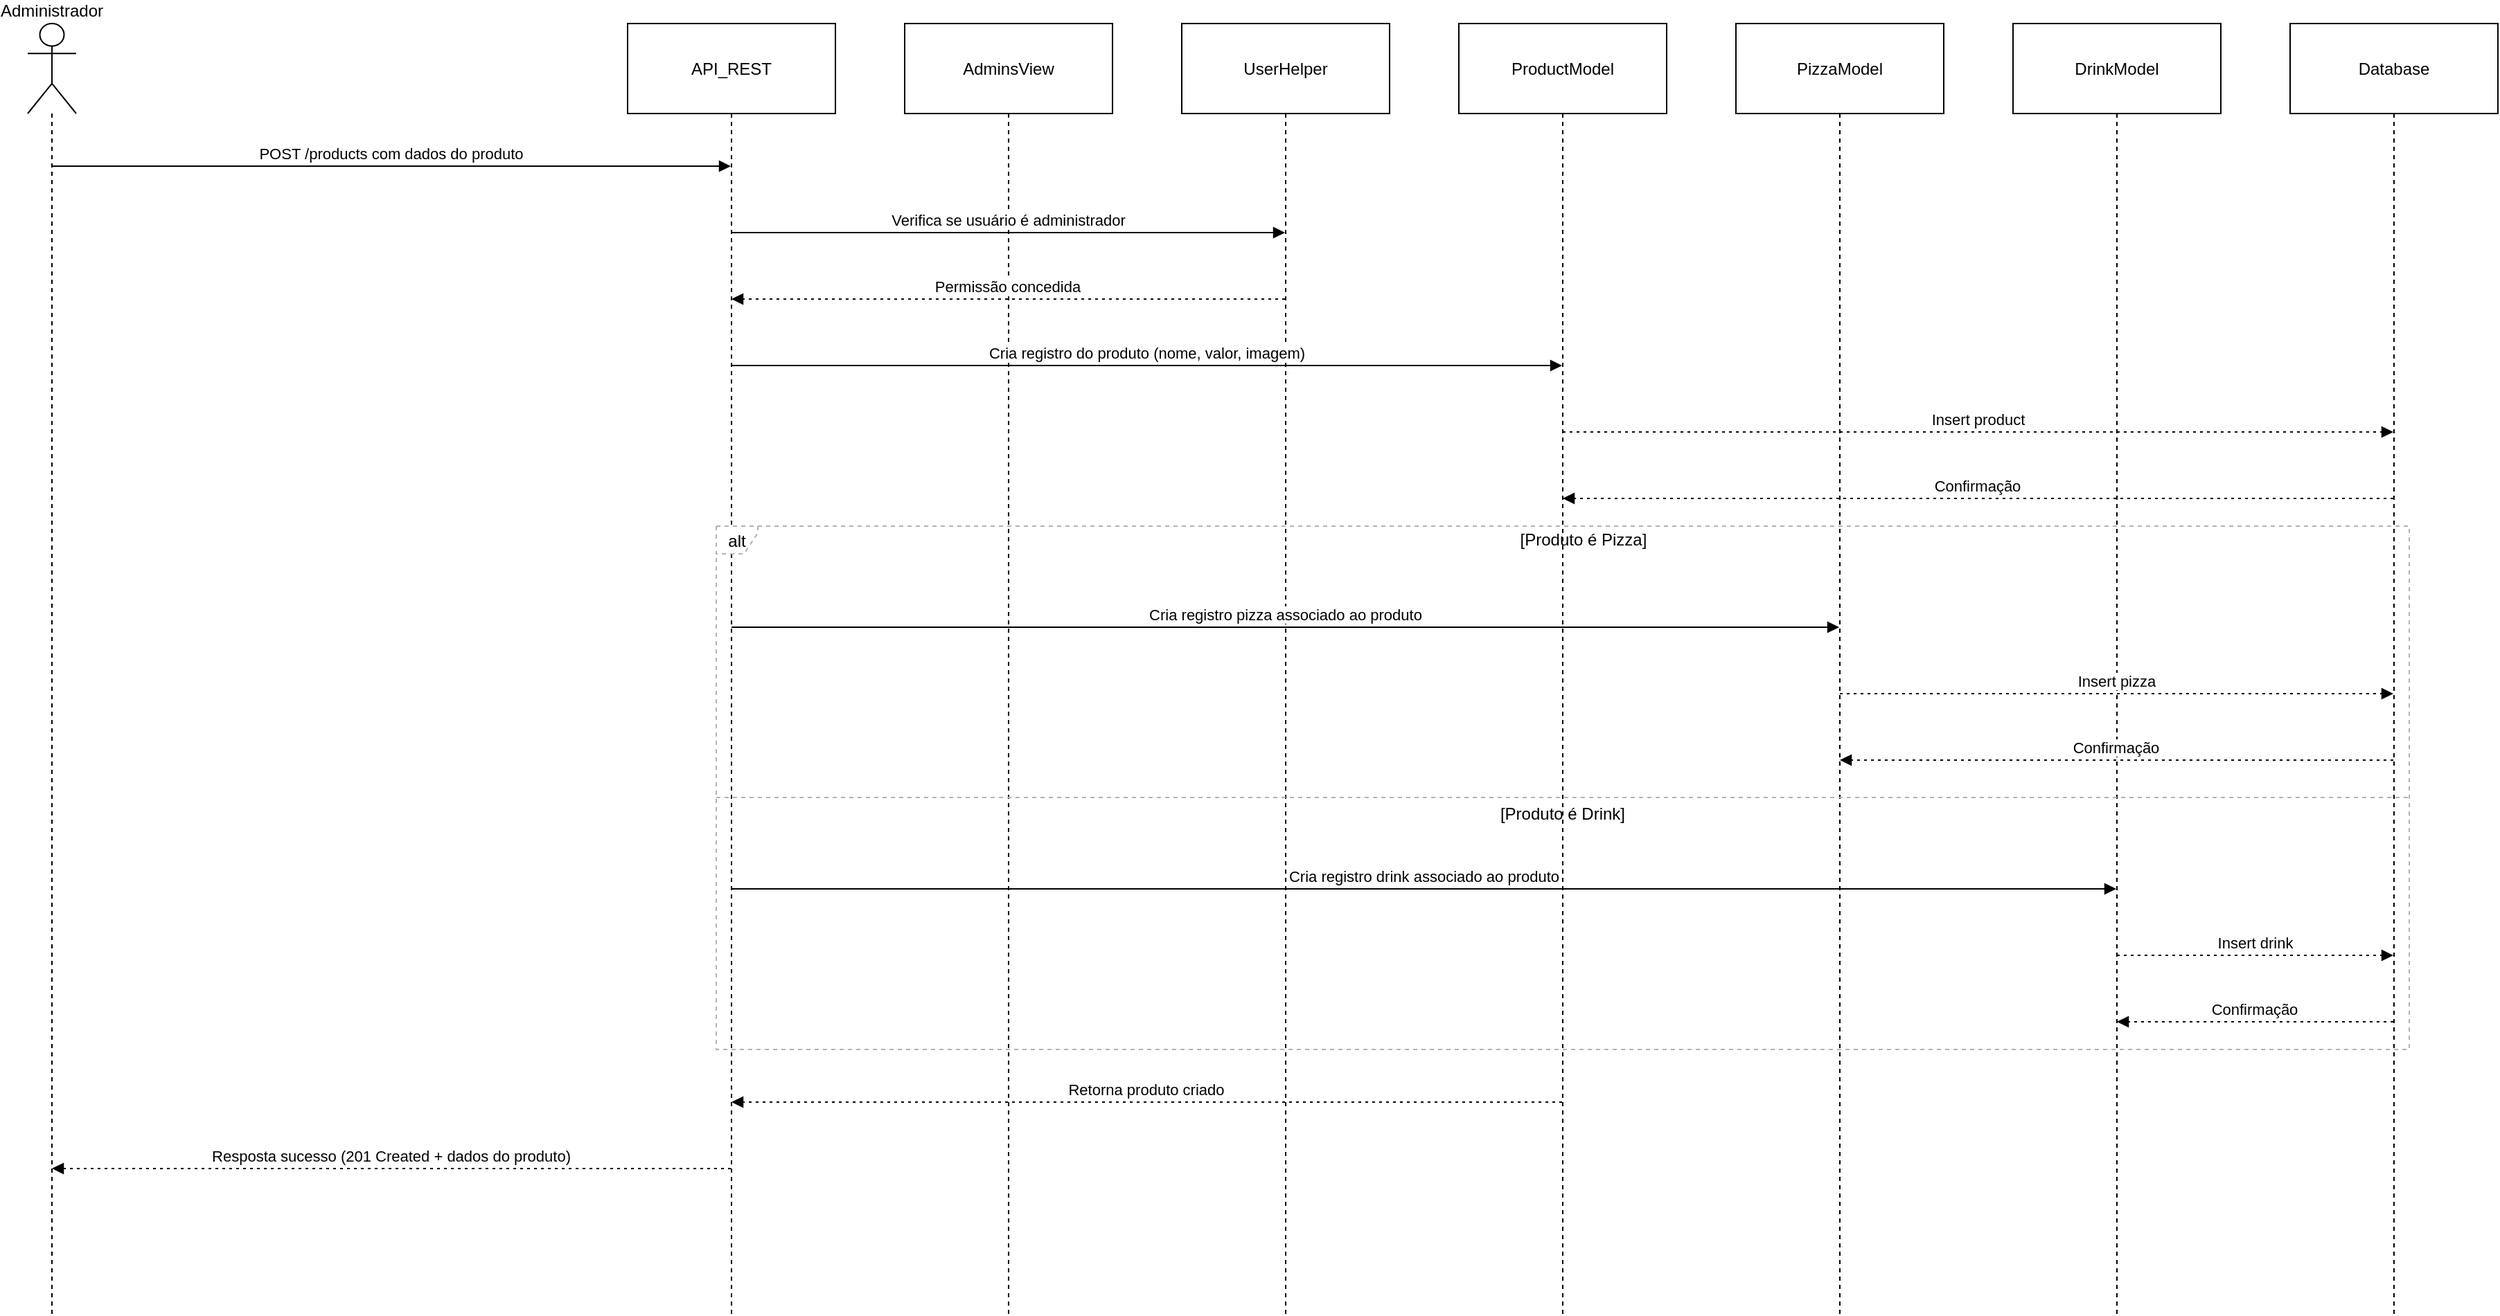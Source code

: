 <mxfile version="27.2.0">
  <diagram name="Página-1" id="unE_k2jIo2sshYzTRxnN">
    <mxGraphModel grid="1" page="1" gridSize="10" guides="1" tooltips="1" connect="1" arrows="1" fold="1" pageScale="1" pageWidth="827" pageHeight="1169" math="0" shadow="0">
      <root>
        <mxCell id="0" />
        <mxCell id="1" parent="0" />
        <mxCell id="lxfL0njgRfeqa5_mBJp5-1" value="Administrador" style="shape=umlLifeline;perimeter=lifelinePerimeter;whiteSpace=wrap;container=1;dropTarget=0;collapsible=0;recursiveResize=0;outlineConnect=0;portConstraint=eastwest;newEdgeStyle={&quot;edgeStyle&quot;:&quot;elbowEdgeStyle&quot;,&quot;elbow&quot;:&quot;vertical&quot;,&quot;curved&quot;:0,&quot;rounded&quot;:0};participant=umlActor;verticalAlign=bottom;labelPosition=center;verticalLabelPosition=top;align=center;size=65;" vertex="1" parent="1">
          <mxGeometry x="20" y="20" width="35" height="932" as="geometry" />
        </mxCell>
        <mxCell id="lxfL0njgRfeqa5_mBJp5-2" value="API_REST" style="shape=umlLifeline;perimeter=lifelinePerimeter;whiteSpace=wrap;container=1;dropTarget=0;collapsible=0;recursiveResize=0;outlineConnect=0;portConstraint=eastwest;newEdgeStyle={&quot;edgeStyle&quot;:&quot;elbowEdgeStyle&quot;,&quot;elbow&quot;:&quot;vertical&quot;,&quot;curved&quot;:0,&quot;rounded&quot;:0};size=65;" vertex="1" parent="1">
          <mxGeometry x="453" y="20" width="150" height="932" as="geometry" />
        </mxCell>
        <mxCell id="lxfL0njgRfeqa5_mBJp5-3" value="AdminsView" style="shape=umlLifeline;perimeter=lifelinePerimeter;whiteSpace=wrap;container=1;dropTarget=0;collapsible=0;recursiveResize=0;outlineConnect=0;portConstraint=eastwest;newEdgeStyle={&quot;edgeStyle&quot;:&quot;elbowEdgeStyle&quot;,&quot;elbow&quot;:&quot;vertical&quot;,&quot;curved&quot;:0,&quot;rounded&quot;:0};size=65;" vertex="1" parent="1">
          <mxGeometry x="653" y="20" width="150" height="932" as="geometry" />
        </mxCell>
        <mxCell id="lxfL0njgRfeqa5_mBJp5-4" value="UserHelper" style="shape=umlLifeline;perimeter=lifelinePerimeter;whiteSpace=wrap;container=1;dropTarget=0;collapsible=0;recursiveResize=0;outlineConnect=0;portConstraint=eastwest;newEdgeStyle={&quot;edgeStyle&quot;:&quot;elbowEdgeStyle&quot;,&quot;elbow&quot;:&quot;vertical&quot;,&quot;curved&quot;:0,&quot;rounded&quot;:0};size=65;" vertex="1" parent="1">
          <mxGeometry x="853" y="20" width="150" height="932" as="geometry" />
        </mxCell>
        <mxCell id="lxfL0njgRfeqa5_mBJp5-5" value="ProductModel" style="shape=umlLifeline;perimeter=lifelinePerimeter;whiteSpace=wrap;container=1;dropTarget=0;collapsible=0;recursiveResize=0;outlineConnect=0;portConstraint=eastwest;newEdgeStyle={&quot;edgeStyle&quot;:&quot;elbowEdgeStyle&quot;,&quot;elbow&quot;:&quot;vertical&quot;,&quot;curved&quot;:0,&quot;rounded&quot;:0};size=65;" vertex="1" parent="1">
          <mxGeometry x="1053" y="20" width="150" height="932" as="geometry" />
        </mxCell>
        <mxCell id="lxfL0njgRfeqa5_mBJp5-6" value="PizzaModel" style="shape=umlLifeline;perimeter=lifelinePerimeter;whiteSpace=wrap;container=1;dropTarget=0;collapsible=0;recursiveResize=0;outlineConnect=0;portConstraint=eastwest;newEdgeStyle={&quot;edgeStyle&quot;:&quot;elbowEdgeStyle&quot;,&quot;elbow&quot;:&quot;vertical&quot;,&quot;curved&quot;:0,&quot;rounded&quot;:0};size=65;" vertex="1" parent="1">
          <mxGeometry x="1253" y="20" width="150" height="932" as="geometry" />
        </mxCell>
        <mxCell id="lxfL0njgRfeqa5_mBJp5-7" value="DrinkModel" style="shape=umlLifeline;perimeter=lifelinePerimeter;whiteSpace=wrap;container=1;dropTarget=0;collapsible=0;recursiveResize=0;outlineConnect=0;portConstraint=eastwest;newEdgeStyle={&quot;edgeStyle&quot;:&quot;elbowEdgeStyle&quot;,&quot;elbow&quot;:&quot;vertical&quot;,&quot;curved&quot;:0,&quot;rounded&quot;:0};size=65;" vertex="1" parent="1">
          <mxGeometry x="1453" y="20" width="150" height="932" as="geometry" />
        </mxCell>
        <mxCell id="lxfL0njgRfeqa5_mBJp5-8" value="Database" style="shape=umlLifeline;perimeter=lifelinePerimeter;whiteSpace=wrap;container=1;dropTarget=0;collapsible=0;recursiveResize=0;outlineConnect=0;portConstraint=eastwest;newEdgeStyle={&quot;edgeStyle&quot;:&quot;elbowEdgeStyle&quot;,&quot;elbow&quot;:&quot;vertical&quot;,&quot;curved&quot;:0,&quot;rounded&quot;:0};size=65;" vertex="1" parent="1">
          <mxGeometry x="1653" y="20" width="150" height="932" as="geometry" />
        </mxCell>
        <mxCell id="lxfL0njgRfeqa5_mBJp5-9" value="alt" style="shape=umlFrame;dashed=1;pointerEvents=0;dropTarget=0;strokeColor=#B3B3B3;height=20;width=30" vertex="1" parent="1">
          <mxGeometry x="517" y="383" width="1222" height="378" as="geometry" />
        </mxCell>
        <mxCell id="lxfL0njgRfeqa5_mBJp5-10" value="[Produto é Pizza]" style="text;strokeColor=none;fillColor=none;align=center;verticalAlign=middle;whiteSpace=wrap;" vertex="1" parent="lxfL0njgRfeqa5_mBJp5-9">
          <mxGeometry x="30" width="1192" height="20" as="geometry" />
        </mxCell>
        <mxCell id="lxfL0njgRfeqa5_mBJp5-11" value="[Produto é Drink]" style="shape=line;dashed=1;whiteSpace=wrap;verticalAlign=top;labelPosition=center;verticalLabelPosition=middle;align=center;strokeColor=#B3B3B3;" vertex="1" parent="lxfL0njgRfeqa5_mBJp5-9">
          <mxGeometry y="194" width="1222" height="4" as="geometry" />
        </mxCell>
        <mxCell id="lxfL0njgRfeqa5_mBJp5-12" value="POST /products com dados do produto" style="verticalAlign=bottom;edgeStyle=elbowEdgeStyle;elbow=vertical;curved=0;rounded=0;endArrow=block;" edge="1" parent="1" source="lxfL0njgRfeqa5_mBJp5-1" target="lxfL0njgRfeqa5_mBJp5-2">
          <mxGeometry relative="1" as="geometry">
            <Array as="points">
              <mxPoint x="320" y="123" />
            </Array>
          </mxGeometry>
        </mxCell>
        <mxCell id="lxfL0njgRfeqa5_mBJp5-13" value="Verifica se usuário é administrador" style="verticalAlign=bottom;edgeStyle=elbowEdgeStyle;elbow=vertical;curved=0;rounded=0;endArrow=block;" edge="1" parent="1" source="lxfL0njgRfeqa5_mBJp5-2" target="lxfL0njgRfeqa5_mBJp5-4">
          <mxGeometry relative="1" as="geometry">
            <Array as="points">
              <mxPoint x="737" y="171" />
            </Array>
          </mxGeometry>
        </mxCell>
        <mxCell id="lxfL0njgRfeqa5_mBJp5-14" value="Permissão concedida" style="verticalAlign=bottom;edgeStyle=elbowEdgeStyle;elbow=vertical;curved=0;rounded=0;dashed=1;dashPattern=2 3;endArrow=block;" edge="1" parent="1" source="lxfL0njgRfeqa5_mBJp5-4" target="lxfL0njgRfeqa5_mBJp5-2">
          <mxGeometry relative="1" as="geometry">
            <Array as="points">
              <mxPoint x="740" y="219" />
            </Array>
          </mxGeometry>
        </mxCell>
        <mxCell id="lxfL0njgRfeqa5_mBJp5-15" value="Cria registro do produto (nome, valor, imagem)" style="verticalAlign=bottom;edgeStyle=elbowEdgeStyle;elbow=vertical;curved=0;rounded=0;endArrow=block;" edge="1" parent="1" source="lxfL0njgRfeqa5_mBJp5-2" target="lxfL0njgRfeqa5_mBJp5-5">
          <mxGeometry relative="1" as="geometry">
            <Array as="points">
              <mxPoint x="837" y="267" />
            </Array>
          </mxGeometry>
        </mxCell>
        <mxCell id="lxfL0njgRfeqa5_mBJp5-16" value="Insert product" style="verticalAlign=bottom;edgeStyle=elbowEdgeStyle;elbow=vertical;curved=0;rounded=0;dashed=1;dashPattern=2 3;endArrow=block;" edge="1" parent="1" source="lxfL0njgRfeqa5_mBJp5-5" target="lxfL0njgRfeqa5_mBJp5-8">
          <mxGeometry relative="1" as="geometry">
            <Array as="points">
              <mxPoint x="1437" y="315" />
            </Array>
          </mxGeometry>
        </mxCell>
        <mxCell id="lxfL0njgRfeqa5_mBJp5-17" value="Confirmação" style="verticalAlign=bottom;edgeStyle=elbowEdgeStyle;elbow=vertical;curved=0;rounded=0;dashed=1;dashPattern=2 3;endArrow=block;" edge="1" parent="1" source="lxfL0njgRfeqa5_mBJp5-8" target="lxfL0njgRfeqa5_mBJp5-5">
          <mxGeometry relative="1" as="geometry">
            <Array as="points">
              <mxPoint x="1440" y="363" />
            </Array>
          </mxGeometry>
        </mxCell>
        <mxCell id="lxfL0njgRfeqa5_mBJp5-18" value="Cria registro pizza associado ao produto" style="verticalAlign=bottom;edgeStyle=elbowEdgeStyle;elbow=vertical;curved=0;rounded=0;endArrow=block;" edge="1" parent="1" source="lxfL0njgRfeqa5_mBJp5-2" target="lxfL0njgRfeqa5_mBJp5-6">
          <mxGeometry relative="1" as="geometry">
            <Array as="points">
              <mxPoint x="937" y="456" />
            </Array>
          </mxGeometry>
        </mxCell>
        <mxCell id="lxfL0njgRfeqa5_mBJp5-19" value="Insert pizza" style="verticalAlign=bottom;edgeStyle=elbowEdgeStyle;elbow=vertical;curved=0;rounded=0;dashed=1;dashPattern=2 3;endArrow=block;" edge="1" parent="1" source="lxfL0njgRfeqa5_mBJp5-6" target="lxfL0njgRfeqa5_mBJp5-8">
          <mxGeometry relative="1" as="geometry">
            <Array as="points">
              <mxPoint x="1537" y="504" />
            </Array>
          </mxGeometry>
        </mxCell>
        <mxCell id="lxfL0njgRfeqa5_mBJp5-20" value="Confirmação" style="verticalAlign=bottom;edgeStyle=elbowEdgeStyle;elbow=vertical;curved=0;rounded=0;dashed=1;dashPattern=2 3;endArrow=block;" edge="1" parent="1" source="lxfL0njgRfeqa5_mBJp5-8" target="lxfL0njgRfeqa5_mBJp5-6">
          <mxGeometry relative="1" as="geometry">
            <Array as="points">
              <mxPoint x="1540" y="552" />
            </Array>
          </mxGeometry>
        </mxCell>
        <mxCell id="lxfL0njgRfeqa5_mBJp5-21" value="Cria registro drink associado ao produto" style="verticalAlign=bottom;edgeStyle=elbowEdgeStyle;elbow=vertical;curved=0;rounded=0;endArrow=block;" edge="1" parent="1" source="lxfL0njgRfeqa5_mBJp5-2" target="lxfL0njgRfeqa5_mBJp5-7">
          <mxGeometry relative="1" as="geometry">
            <Array as="points">
              <mxPoint x="1037" y="645" />
            </Array>
          </mxGeometry>
        </mxCell>
        <mxCell id="lxfL0njgRfeqa5_mBJp5-22" value="Insert drink" style="verticalAlign=bottom;edgeStyle=elbowEdgeStyle;elbow=vertical;curved=0;rounded=0;dashed=1;dashPattern=2 3;endArrow=block;" edge="1" parent="1" source="lxfL0njgRfeqa5_mBJp5-7" target="lxfL0njgRfeqa5_mBJp5-8">
          <mxGeometry relative="1" as="geometry">
            <Array as="points">
              <mxPoint x="1637" y="693" />
            </Array>
          </mxGeometry>
        </mxCell>
        <mxCell id="lxfL0njgRfeqa5_mBJp5-23" value="Confirmação" style="verticalAlign=bottom;edgeStyle=elbowEdgeStyle;elbow=vertical;curved=0;rounded=0;dashed=1;dashPattern=2 3;endArrow=block;" edge="1" parent="1" source="lxfL0njgRfeqa5_mBJp5-8" target="lxfL0njgRfeqa5_mBJp5-7">
          <mxGeometry relative="1" as="geometry">
            <Array as="points">
              <mxPoint x="1640" y="741" />
            </Array>
          </mxGeometry>
        </mxCell>
        <mxCell id="lxfL0njgRfeqa5_mBJp5-24" value="Retorna produto criado" style="verticalAlign=bottom;edgeStyle=elbowEdgeStyle;elbow=vertical;curved=0;rounded=0;dashed=1;dashPattern=2 3;endArrow=block;" edge="1" parent="1" source="lxfL0njgRfeqa5_mBJp5-5" target="lxfL0njgRfeqa5_mBJp5-2">
          <mxGeometry relative="1" as="geometry">
            <Array as="points">
              <mxPoint x="840" y="799" />
            </Array>
          </mxGeometry>
        </mxCell>
        <mxCell id="lxfL0njgRfeqa5_mBJp5-25" value="Resposta sucesso (201 Created + dados do produto)" style="verticalAlign=bottom;edgeStyle=elbowEdgeStyle;elbow=vertical;curved=0;rounded=0;dashed=1;dashPattern=2 3;endArrow=block;" edge="1" parent="1" source="lxfL0njgRfeqa5_mBJp5-2" target="lxfL0njgRfeqa5_mBJp5-1">
          <mxGeometry relative="1" as="geometry">
            <Array as="points">
              <mxPoint x="323" y="847" />
            </Array>
          </mxGeometry>
        </mxCell>
      </root>
    </mxGraphModel>
  </diagram>
</mxfile>
